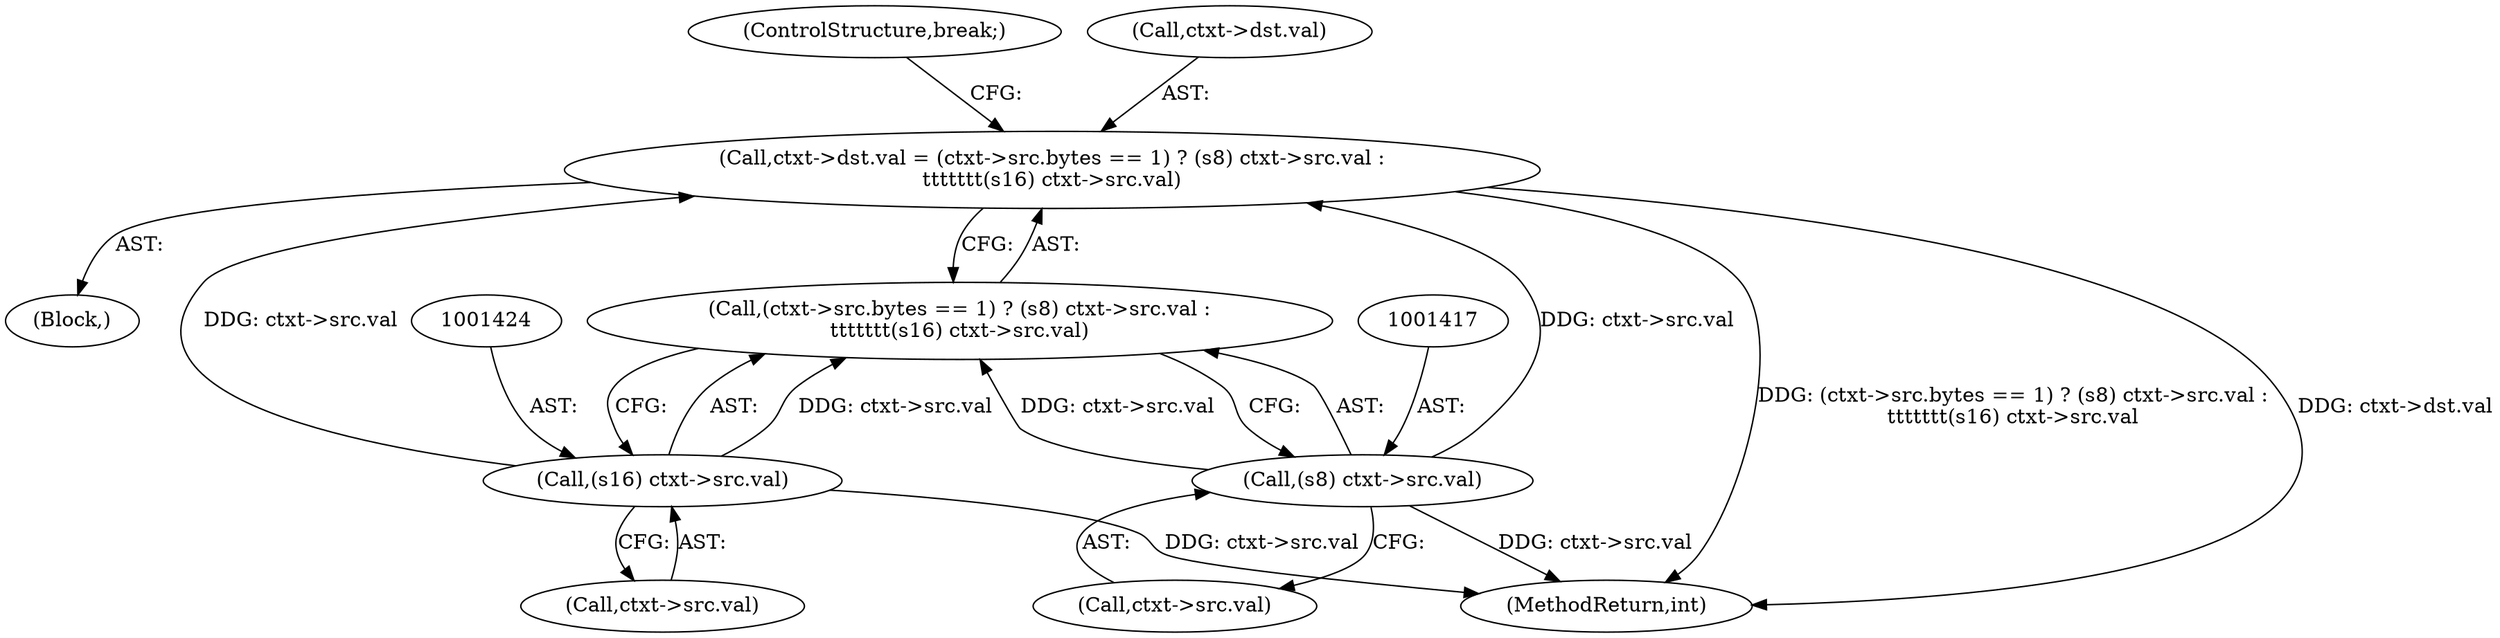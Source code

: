 digraph "0_linux_234f3ce485d54017f15cf5e0699cff4100121601_8@pointer" {
"1001402" [label="(Call,ctxt->dst.val = (ctxt->src.bytes == 1) ? (s8) ctxt->src.val :\n\t\t\t\t\t\t\t(s16) ctxt->src.val)"];
"1001416" [label="(Call,(s8) ctxt->src.val)"];
"1001423" [label="(Call,(s16) ctxt->src.val)"];
"1001430" [label="(ControlStructure,break;)"];
"1001240" [label="(Block,)"];
"1001416" [label="(Call,(s8) ctxt->src.val)"];
"1001403" [label="(Call,ctxt->dst.val)"];
"1001402" [label="(Call,ctxt->dst.val = (ctxt->src.bytes == 1) ? (s8) ctxt->src.val :\n\t\t\t\t\t\t\t(s16) ctxt->src.val)"];
"1001425" [label="(Call,ctxt->src.val)"];
"1001408" [label="(Call,(ctxt->src.bytes == 1) ? (s8) ctxt->src.val :\n\t\t\t\t\t\t\t(s16) ctxt->src.val)"];
"1001423" [label="(Call,(s16) ctxt->src.val)"];
"1001418" [label="(Call,ctxt->src.val)"];
"1001480" [label="(MethodReturn,int)"];
"1001402" -> "1001240"  [label="AST: "];
"1001402" -> "1001408"  [label="CFG: "];
"1001403" -> "1001402"  [label="AST: "];
"1001408" -> "1001402"  [label="AST: "];
"1001430" -> "1001402"  [label="CFG: "];
"1001402" -> "1001480"  [label="DDG: (ctxt->src.bytes == 1) ? (s8) ctxt->src.val :\n\t\t\t\t\t\t\t(s16) ctxt->src.val"];
"1001402" -> "1001480"  [label="DDG: ctxt->dst.val"];
"1001416" -> "1001402"  [label="DDG: ctxt->src.val"];
"1001423" -> "1001402"  [label="DDG: ctxt->src.val"];
"1001416" -> "1001408"  [label="AST: "];
"1001416" -> "1001418"  [label="CFG: "];
"1001417" -> "1001416"  [label="AST: "];
"1001418" -> "1001416"  [label="AST: "];
"1001408" -> "1001416"  [label="CFG: "];
"1001416" -> "1001480"  [label="DDG: ctxt->src.val"];
"1001416" -> "1001408"  [label="DDG: ctxt->src.val"];
"1001423" -> "1001408"  [label="AST: "];
"1001423" -> "1001425"  [label="CFG: "];
"1001424" -> "1001423"  [label="AST: "];
"1001425" -> "1001423"  [label="AST: "];
"1001408" -> "1001423"  [label="CFG: "];
"1001423" -> "1001480"  [label="DDG: ctxt->src.val"];
"1001423" -> "1001408"  [label="DDG: ctxt->src.val"];
}
